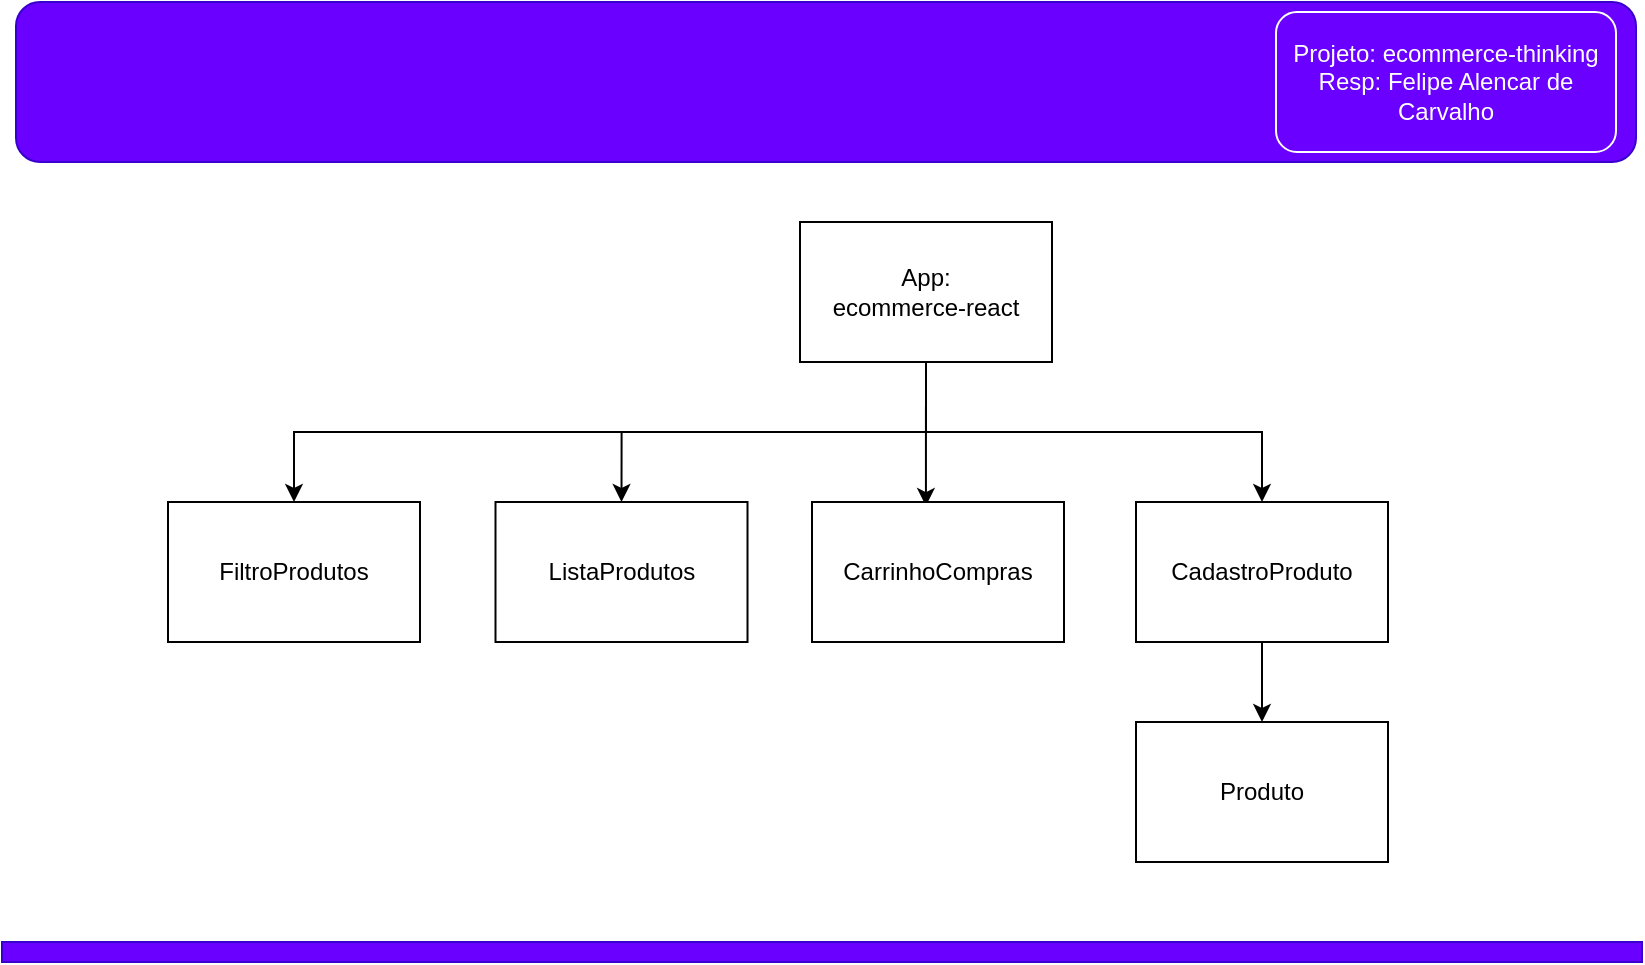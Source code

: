 <mxfile version="19.0.0" type="device" pages="2"><diagram id="2WRBIEuZHvjAW1FZyr6t" name="Página-1"><mxGraphModel dx="1102" dy="1854" grid="1" gridSize="10" guides="1" tooltips="1" connect="1" arrows="1" fold="1" page="1" pageScale="1" pageWidth="827" pageHeight="1169" math="0" shadow="0"><root><mxCell id="0"/><mxCell id="1" parent="0"/><mxCell id="ZoVkymfrKfki9vet1xHJ-7" style="edgeStyle=orthogonalEdgeStyle;rounded=0;orthogonalLoop=1;jettySize=auto;html=1;exitX=0.5;exitY=1;exitDx=0;exitDy=0;entryX=0.5;entryY=0;entryDx=0;entryDy=0;" edge="1" parent="1" source="ZoVkymfrKfki9vet1xHJ-2" target="ZoVkymfrKfki9vet1xHJ-5"><mxGeometry relative="1" as="geometry"/></mxCell><mxCell id="ZoVkymfrKfki9vet1xHJ-8" style="edgeStyle=orthogonalEdgeStyle;rounded=0;orthogonalLoop=1;jettySize=auto;html=1;exitX=0.5;exitY=1;exitDx=0;exitDy=0;" edge="1" parent="1" source="ZoVkymfrKfki9vet1xHJ-2" target="ZoVkymfrKfki9vet1xHJ-6"><mxGeometry relative="1" as="geometry"/></mxCell><mxCell id="ZoVkymfrKfki9vet1xHJ-9" style="edgeStyle=orthogonalEdgeStyle;rounded=0;orthogonalLoop=1;jettySize=auto;html=1;exitX=0.5;exitY=1;exitDx=0;exitDy=0;entryX=0.5;entryY=0;entryDx=0;entryDy=0;" edge="1" parent="1" source="ZoVkymfrKfki9vet1xHJ-2" target="ZoVkymfrKfki9vet1xHJ-4"><mxGeometry relative="1" as="geometry"/></mxCell><mxCell id="ZoVkymfrKfki9vet1xHJ-30" style="edgeStyle=orthogonalEdgeStyle;rounded=0;orthogonalLoop=1;jettySize=auto;html=1;exitX=0.5;exitY=1;exitDx=0;exitDy=0;entryX=0.452;entryY=0.029;entryDx=0;entryDy=0;entryPerimeter=0;fontColor=#FF0000;" edge="1" parent="1" source="ZoVkymfrKfki9vet1xHJ-2" target="ZoVkymfrKfki9vet1xHJ-26"><mxGeometry relative="1" as="geometry"/></mxCell><mxCell id="ZoVkymfrKfki9vet1xHJ-2" value="App: &lt;br&gt;ecommerce-react" style="rounded=0;whiteSpace=wrap;html=1;" vertex="1" parent="1"><mxGeometry x="399" y="-1050" width="126" height="70" as="geometry"/></mxCell><mxCell id="ZoVkymfrKfki9vet1xHJ-4" value="ListaProdutos" style="rounded=0;whiteSpace=wrap;html=1;" vertex="1" parent="1"><mxGeometry x="246.75" y="-910" width="126" height="70" as="geometry"/></mxCell><mxCell id="ZoVkymfrKfki9vet1xHJ-5" value="FiltroProdutos" style="rounded=0;whiteSpace=wrap;html=1;" vertex="1" parent="1"><mxGeometry x="83" y="-910" width="126" height="70" as="geometry"/></mxCell><mxCell id="ZoVkymfrKfki9vet1xHJ-29" style="edgeStyle=orthogonalEdgeStyle;rounded=0;orthogonalLoop=1;jettySize=auto;html=1;exitX=0.5;exitY=1;exitDx=0;exitDy=0;entryX=0.5;entryY=0;entryDx=0;entryDy=0;fontColor=#FF0000;" edge="1" parent="1" source="ZoVkymfrKfki9vet1xHJ-6" target="ZoVkymfrKfki9vet1xHJ-10"><mxGeometry relative="1" as="geometry"/></mxCell><mxCell id="ZoVkymfrKfki9vet1xHJ-6" value="CadastroProduto" style="rounded=0;whiteSpace=wrap;html=1;" vertex="1" parent="1"><mxGeometry x="567" y="-910" width="126" height="70" as="geometry"/></mxCell><mxCell id="ZoVkymfrKfki9vet1xHJ-10" value="Produto" style="rounded=0;whiteSpace=wrap;html=1;" vertex="1" parent="1"><mxGeometry x="567" y="-800" width="126" height="70" as="geometry"/></mxCell><mxCell id="ZoVkymfrKfki9vet1xHJ-12" value="" style="rounded=1;whiteSpace=wrap;html=1;align=center;fillColor=#6a00ff;strokeColor=#3700CC;fontColor=#ffffff;" vertex="1" parent="1"><mxGeometry x="7" y="-1160" width="810" height="80" as="geometry"/></mxCell><mxCell id="ZoVkymfrKfki9vet1xHJ-19" value="Projeto: ecommerce-thinking&lt;br&gt;Resp: Felipe Alencar de Carvalho" style="rounded=1;whiteSpace=wrap;html=1;align=center;fillColor=#6a00ff;strokeColor=#FFFFFF;fontColor=#ffffff;" vertex="1" parent="1"><mxGeometry x="637" y="-1155" width="170" height="70" as="geometry"/></mxCell><mxCell id="ZoVkymfrKfki9vet1xHJ-20" value="" style="shape=image;imageAspect=0;aspect=fixed;verticalLabelPosition=bottom;verticalAlign=top;image=https://uploads-ssl.webflow.com/5e790d30d198385b09366d8f/5efbb5055f2478ba2bc322d0_icone_gif.gif;" vertex="1" parent="1"><mxGeometry x="37" y="-1155" width="70" height="70" as="geometry"/></mxCell><mxCell id="ZoVkymfrKfki9vet1xHJ-24" value="" style="rounded=0;whiteSpace=wrap;html=1;fontColor=#ffffff;strokeColor=#3700CC;fillColor=#6a00ff;" vertex="1" parent="1"><mxGeometry y="-690" width="820" height="10" as="geometry"/></mxCell><mxCell id="ZoVkymfrKfki9vet1xHJ-26" value="CarrinhoCompras" style="rounded=0;whiteSpace=wrap;html=1;" vertex="1" parent="1"><mxGeometry x="405" y="-910" width="126" height="70" as="geometry"/></mxCell></root></mxGraphModel></diagram><diagram id="FWI--Sfi1Wey9G6QlpSv" name="Página-2"><mxGraphModel dx="1102" dy="685" grid="1" gridSize="10" guides="1" tooltips="1" connect="1" arrows="1" fold="1" page="1" pageScale="1" pageWidth="827" pageHeight="1169" math="0" shadow="0"><root><mxCell id="0"/><mxCell id="1" parent="0"/><mxCell id="PWvmOpQh9j7rVnXdgVt1-1" value="" style="rounded=0;whiteSpace=wrap;html=1;strokeColor=#FF0000;fillColor=none;rotation=90;" vertex="1" parent="1"><mxGeometry x="528" y="285" width="212.5" height="145" as="geometry"/></mxCell><mxCell id="PWvmOpQh9j7rVnXdgVt1-2" style="edgeStyle=orthogonalEdgeStyle;rounded=0;orthogonalLoop=1;jettySize=auto;html=1;exitX=0.5;exitY=1;exitDx=0;exitDy=0;entryX=0.5;entryY=0;entryDx=0;entryDy=0;" edge="1" parent="1" source="PWvmOpQh9j7rVnXdgVt1-6" target="PWvmOpQh9j7rVnXdgVt1-8"><mxGeometry relative="1" as="geometry"/></mxCell><mxCell id="PWvmOpQh9j7rVnXdgVt1-3" style="edgeStyle=orthogonalEdgeStyle;rounded=0;orthogonalLoop=1;jettySize=auto;html=1;exitX=0.5;exitY=1;exitDx=0;exitDy=0;" edge="1" parent="1" source="PWvmOpQh9j7rVnXdgVt1-6" target="PWvmOpQh9j7rVnXdgVt1-10"><mxGeometry relative="1" as="geometry"/></mxCell><mxCell id="PWvmOpQh9j7rVnXdgVt1-4" style="edgeStyle=orthogonalEdgeStyle;rounded=0;orthogonalLoop=1;jettySize=auto;html=1;exitX=0.5;exitY=1;exitDx=0;exitDy=0;entryX=0.5;entryY=0;entryDx=0;entryDy=0;" edge="1" parent="1" source="PWvmOpQh9j7rVnXdgVt1-6" target="PWvmOpQh9j7rVnXdgVt1-7"><mxGeometry relative="1" as="geometry"/></mxCell><mxCell id="PWvmOpQh9j7rVnXdgVt1-5" style="edgeStyle=orthogonalEdgeStyle;rounded=0;orthogonalLoop=1;jettySize=auto;html=1;exitX=0.5;exitY=1;exitDx=0;exitDy=0;entryX=0.452;entryY=0.029;entryDx=0;entryDy=0;entryPerimeter=0;fontColor=#FF0000;" edge="1" parent="1" source="PWvmOpQh9j7rVnXdgVt1-6" target="PWvmOpQh9j7rVnXdgVt1-17"><mxGeometry relative="1" as="geometry"/></mxCell><mxCell id="PWvmOpQh9j7rVnXdgVt1-6" value="App: &lt;br&gt;ecommerce-react" style="rounded=0;whiteSpace=wrap;html=1;" vertex="1" parent="1"><mxGeometry x="403" y="120" width="126" height="70" as="geometry"/></mxCell><mxCell id="PWvmOpQh9j7rVnXdgVt1-7" value="ListaProdutos" style="rounded=0;whiteSpace=wrap;html=1;" vertex="1" parent="1"><mxGeometry x="250.75" y="260" width="126" height="70" as="geometry"/></mxCell><mxCell id="PWvmOpQh9j7rVnXdgVt1-8" value="FiltroProdutos" style="rounded=0;whiteSpace=wrap;html=1;" vertex="1" parent="1"><mxGeometry x="87" y="260" width="126" height="70" as="geometry"/></mxCell><mxCell id="PWvmOpQh9j7rVnXdgVt1-9" style="edgeStyle=orthogonalEdgeStyle;rounded=0;orthogonalLoop=1;jettySize=auto;html=1;exitX=0.5;exitY=1;exitDx=0;exitDy=0;entryX=0.5;entryY=0;entryDx=0;entryDy=0;fontColor=#FF0000;" edge="1" parent="1" source="PWvmOpQh9j7rVnXdgVt1-10" target="PWvmOpQh9j7rVnXdgVt1-11"><mxGeometry relative="1" as="geometry"/></mxCell><mxCell id="PWvmOpQh9j7rVnXdgVt1-10" value="CadastroProduto" style="rounded=0;whiteSpace=wrap;html=1;" vertex="1" parent="1"><mxGeometry x="571" y="260" width="126" height="70" as="geometry"/></mxCell><mxCell id="PWvmOpQh9j7rVnXdgVt1-11" value="Produto" style="rounded=0;whiteSpace=wrap;html=1;" vertex="1" parent="1"><mxGeometry x="571" y="370" width="126" height="70" as="geometry"/></mxCell><mxCell id="PWvmOpQh9j7rVnXdgVt1-12" value="" style="rounded=1;whiteSpace=wrap;html=1;align=center;fillColor=#6a00ff;strokeColor=#3700CC;fontColor=#ffffff;" vertex="1" parent="1"><mxGeometry x="11" y="10" width="810" height="80" as="geometry"/></mxCell><mxCell id="PWvmOpQh9j7rVnXdgVt1-13" value="Projeto: ecommerce-thinking&lt;br&gt;Resp: Felipe Alencar de Carvalho" style="rounded=1;whiteSpace=wrap;html=1;align=center;fillColor=#6a00ff;strokeColor=#FFFFFF;fontColor=#ffffff;" vertex="1" parent="1"><mxGeometry x="641" y="15" width="170" height="70" as="geometry"/></mxCell><mxCell id="PWvmOpQh9j7rVnXdgVt1-14" value="" style="shape=image;imageAspect=0;aspect=fixed;verticalLabelPosition=bottom;verticalAlign=top;image=https://uploads-ssl.webflow.com/5e790d30d198385b09366d8f/5efbb5055f2478ba2bc322d0_icone_gif.gif;" vertex="1" parent="1"><mxGeometry x="41" y="15" width="70" height="70" as="geometry"/></mxCell><mxCell id="PWvmOpQh9j7rVnXdgVt1-15" value="ESTADO" style="text;html=1;resizable=0;autosize=1;align=center;verticalAlign=middle;points=[];fillColor=none;strokeColor=none;rounded=0;fontColor=#FF0000;" vertex="1" parent="1"><mxGeometry x="605.25" y="443" width="60" height="20" as="geometry"/></mxCell><mxCell id="PWvmOpQh9j7rVnXdgVt1-16" value="" style="rounded=0;whiteSpace=wrap;html=1;fontColor=#ffffff;strokeColor=#3700CC;fillColor=#6a00ff;" vertex="1" parent="1"><mxGeometry x="4" y="480" width="820" height="10" as="geometry"/></mxCell><mxCell id="PWvmOpQh9j7rVnXdgVt1-17" value="CarrinhoCompras" style="rounded=0;whiteSpace=wrap;html=1;" vertex="1" parent="1"><mxGeometry x="409" y="260" width="126" height="70" as="geometry"/></mxCell></root></mxGraphModel></diagram></mxfile>